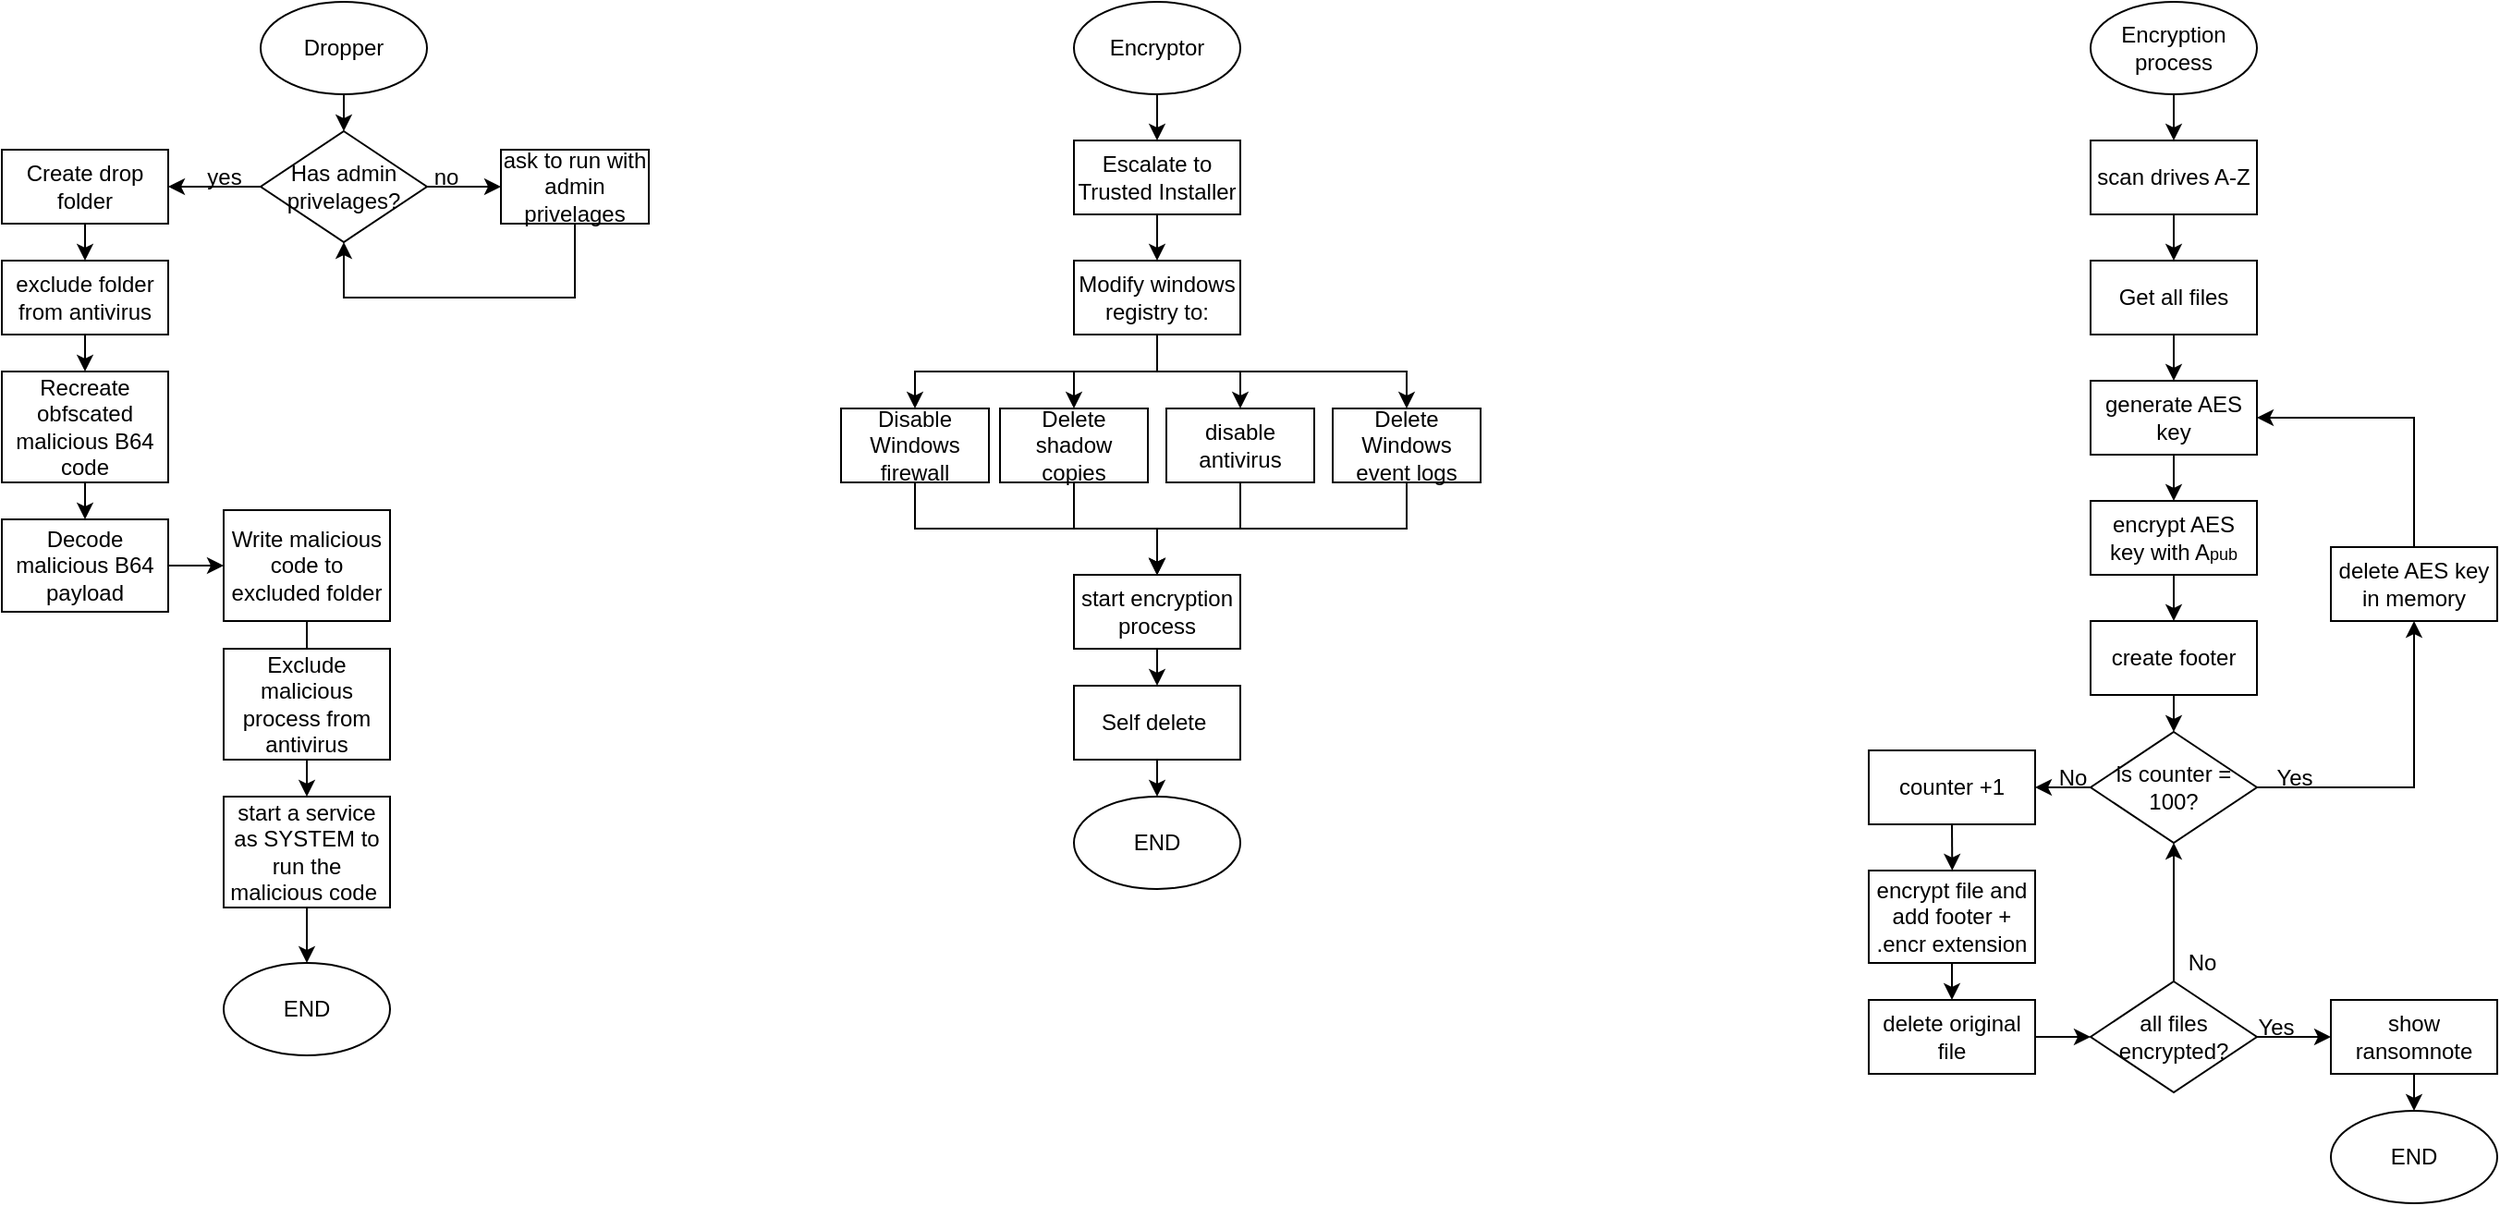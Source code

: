 <mxfile version="22.0.2" type="device">
  <diagram name="Page-1" id="B6ht7hdsYMJA1cn_7bjE">
    <mxGraphModel dx="2790" dy="932" grid="1" gridSize="10" guides="1" tooltips="1" connect="1" arrows="1" fold="1" page="1" pageScale="1" pageWidth="827" pageHeight="1169" math="0" shadow="0">
      <root>
        <mxCell id="0" />
        <mxCell id="1" parent="0" />
        <mxCell id="EMDbq6eZ5B8t_uPj6TfR-3" style="edgeStyle=orthogonalEdgeStyle;rounded=0;orthogonalLoop=1;jettySize=auto;html=1;exitX=0.5;exitY=1;exitDx=0;exitDy=0;entryX=0.5;entryY=0;entryDx=0;entryDy=0;" parent="1" source="EMDbq6eZ5B8t_uPj6TfR-1" target="EMDbq6eZ5B8t_uPj6TfR-2" edge="1">
          <mxGeometry relative="1" as="geometry" />
        </mxCell>
        <mxCell id="EMDbq6eZ5B8t_uPj6TfR-1" value="Dropper" style="ellipse;whiteSpace=wrap;html=1;" parent="1" vertex="1">
          <mxGeometry x="60" y="190" width="90" height="50" as="geometry" />
        </mxCell>
        <mxCell id="EMDbq6eZ5B8t_uPj6TfR-4" style="edgeStyle=orthogonalEdgeStyle;rounded=0;orthogonalLoop=1;jettySize=auto;html=1;exitX=1;exitY=0.5;exitDx=0;exitDy=0;entryX=0;entryY=0.5;entryDx=0;entryDy=0;" parent="1" source="EMDbq6eZ5B8t_uPj6TfR-2" target="EMDbq6eZ5B8t_uPj6TfR-5" edge="1">
          <mxGeometry relative="1" as="geometry">
            <mxPoint x="190" y="290" as="targetPoint" />
          </mxGeometry>
        </mxCell>
        <mxCell id="EMDbq6eZ5B8t_uPj6TfR-29" style="edgeStyle=orthogonalEdgeStyle;rounded=0;orthogonalLoop=1;jettySize=auto;html=1;exitX=0;exitY=0.5;exitDx=0;exitDy=0;entryX=1;entryY=0.5;entryDx=0;entryDy=0;" parent="1" source="EMDbq6eZ5B8t_uPj6TfR-2" target="EMDbq6eZ5B8t_uPj6TfR-12" edge="1">
          <mxGeometry relative="1" as="geometry">
            <mxPoint x="40" y="340" as="targetPoint" />
          </mxGeometry>
        </mxCell>
        <mxCell id="EMDbq6eZ5B8t_uPj6TfR-2" value="Has admin privelages?" style="rhombus;whiteSpace=wrap;html=1;" parent="1" vertex="1">
          <mxGeometry x="60" y="260" width="90" height="60" as="geometry" />
        </mxCell>
        <mxCell id="EMDbq6eZ5B8t_uPj6TfR-31" style="edgeStyle=orthogonalEdgeStyle;rounded=0;orthogonalLoop=1;jettySize=auto;html=1;exitX=0.5;exitY=1;exitDx=0;exitDy=0;entryX=0.5;entryY=1;entryDx=0;entryDy=0;" parent="1" source="EMDbq6eZ5B8t_uPj6TfR-5" target="EMDbq6eZ5B8t_uPj6TfR-2" edge="1">
          <mxGeometry relative="1" as="geometry">
            <Array as="points">
              <mxPoint x="230" y="350" />
              <mxPoint x="105" y="350" />
            </Array>
          </mxGeometry>
        </mxCell>
        <mxCell id="EMDbq6eZ5B8t_uPj6TfR-5" value="ask to run with admin privelages" style="rounded=0;whiteSpace=wrap;html=1;" parent="1" vertex="1">
          <mxGeometry x="190" y="270" width="80" height="40" as="geometry" />
        </mxCell>
        <mxCell id="EMDbq6eZ5B8t_uPj6TfR-7" value="no" style="text;html=1;align=center;verticalAlign=middle;resizable=0;points=[];autosize=1;strokeColor=none;fillColor=none;" parent="1" vertex="1">
          <mxGeometry x="140" y="270" width="40" height="30" as="geometry" />
        </mxCell>
        <mxCell id="EMDbq6eZ5B8t_uPj6TfR-9" value="yes" style="text;html=1;align=center;verticalAlign=middle;resizable=0;points=[];autosize=1;strokeColor=none;fillColor=none;" parent="1" vertex="1">
          <mxGeometry x="20" y="270" width="40" height="30" as="geometry" />
        </mxCell>
        <mxCell id="EMDbq6eZ5B8t_uPj6TfR-16" style="edgeStyle=orthogonalEdgeStyle;rounded=0;orthogonalLoop=1;jettySize=auto;html=1;exitX=0.5;exitY=1;exitDx=0;exitDy=0;entryX=0.5;entryY=0;entryDx=0;entryDy=0;" parent="1" source="EMDbq6eZ5B8t_uPj6TfR-12" target="EMDbq6eZ5B8t_uPj6TfR-15" edge="1">
          <mxGeometry relative="1" as="geometry" />
        </mxCell>
        <mxCell id="EMDbq6eZ5B8t_uPj6TfR-12" value="Create drop folder" style="rounded=0;whiteSpace=wrap;html=1;" parent="1" vertex="1">
          <mxGeometry x="-80" y="270" width="90" height="40" as="geometry" />
        </mxCell>
        <mxCell id="EMDbq6eZ5B8t_uPj6TfR-18" style="edgeStyle=orthogonalEdgeStyle;rounded=0;orthogonalLoop=1;jettySize=auto;html=1;exitX=0.5;exitY=1;exitDx=0;exitDy=0;entryX=0.5;entryY=0;entryDx=0;entryDy=0;" parent="1" source="EMDbq6eZ5B8t_uPj6TfR-15" target="EMDbq6eZ5B8t_uPj6TfR-17" edge="1">
          <mxGeometry relative="1" as="geometry" />
        </mxCell>
        <mxCell id="EMDbq6eZ5B8t_uPj6TfR-15" value="exclude folder from antivirus" style="rounded=0;whiteSpace=wrap;html=1;" parent="1" vertex="1">
          <mxGeometry x="-80" y="330" width="90" height="40" as="geometry" />
        </mxCell>
        <mxCell id="EMDbq6eZ5B8t_uPj6TfR-20" style="edgeStyle=orthogonalEdgeStyle;rounded=0;orthogonalLoop=1;jettySize=auto;html=1;exitX=0.5;exitY=1;exitDx=0;exitDy=0;entryX=0.5;entryY=0;entryDx=0;entryDy=0;" parent="1" source="EMDbq6eZ5B8t_uPj6TfR-17" target="EMDbq6eZ5B8t_uPj6TfR-19" edge="1">
          <mxGeometry relative="1" as="geometry" />
        </mxCell>
        <mxCell id="EMDbq6eZ5B8t_uPj6TfR-17" value="Recreate obfscated malicious B64 code" style="rounded=0;whiteSpace=wrap;html=1;" parent="1" vertex="1">
          <mxGeometry x="-80" y="390" width="90" height="60" as="geometry" />
        </mxCell>
        <mxCell id="EMDbq6eZ5B8t_uPj6TfR-33" style="edgeStyle=orthogonalEdgeStyle;rounded=0;orthogonalLoop=1;jettySize=auto;html=1;exitX=1;exitY=0.5;exitDx=0;exitDy=0;entryX=0;entryY=0.5;entryDx=0;entryDy=0;" parent="1" source="EMDbq6eZ5B8t_uPj6TfR-19" target="EMDbq6eZ5B8t_uPj6TfR-21" edge="1">
          <mxGeometry relative="1" as="geometry" />
        </mxCell>
        <mxCell id="EMDbq6eZ5B8t_uPj6TfR-19" value="Decode malicious B64 payload" style="rounded=0;whiteSpace=wrap;html=1;" parent="1" vertex="1">
          <mxGeometry x="-80" y="470" width="90" height="50" as="geometry" />
        </mxCell>
        <mxCell id="EMDbq6eZ5B8t_uPj6TfR-35" style="edgeStyle=orthogonalEdgeStyle;rounded=0;orthogonalLoop=1;jettySize=auto;html=1;exitX=0.5;exitY=1;exitDx=0;exitDy=0;entryX=0.5;entryY=0;entryDx=0;entryDy=0;" parent="1" source="EMDbq6eZ5B8t_uPj6TfR-21" target="EMDbq6eZ5B8t_uPj6TfR-23" edge="1">
          <mxGeometry relative="1" as="geometry" />
        </mxCell>
        <mxCell id="EMDbq6eZ5B8t_uPj6TfR-21" value="Write malicious code to excluded folder" style="rounded=0;whiteSpace=wrap;html=1;" parent="1" vertex="1">
          <mxGeometry x="40" y="465" width="90" height="60" as="geometry" />
        </mxCell>
        <mxCell id="EMDbq6eZ5B8t_uPj6TfR-27" style="edgeStyle=orthogonalEdgeStyle;rounded=0;orthogonalLoop=1;jettySize=auto;html=1;exitX=0.5;exitY=1;exitDx=0;exitDy=0;entryX=0.5;entryY=0;entryDx=0;entryDy=0;" parent="1" source="EMDbq6eZ5B8t_uPj6TfR-23" target="EMDbq6eZ5B8t_uPj6TfR-26" edge="1">
          <mxGeometry relative="1" as="geometry" />
        </mxCell>
        <mxCell id="EMDbq6eZ5B8t_uPj6TfR-23" value="start a service as SYSTEM to run the malicious code&amp;nbsp;" style="rounded=0;whiteSpace=wrap;html=1;" parent="1" vertex="1">
          <mxGeometry x="40" y="620" width="90" height="60" as="geometry" />
        </mxCell>
        <mxCell id="EMDbq6eZ5B8t_uPj6TfR-26" value="END" style="ellipse;whiteSpace=wrap;html=1;" parent="1" vertex="1">
          <mxGeometry x="40" y="710" width="90" height="50" as="geometry" />
        </mxCell>
        <mxCell id="_Mosl8-20uRBEXnwhEj4-1" value="Exclude malicious process from antivirus" style="rounded=0;whiteSpace=wrap;html=1;" vertex="1" parent="1">
          <mxGeometry x="40" y="540" width="90" height="60" as="geometry" />
        </mxCell>
        <mxCell id="_Mosl8-20uRBEXnwhEj4-2" style="edgeStyle=orthogonalEdgeStyle;rounded=0;orthogonalLoop=1;jettySize=auto;html=1;exitX=0.5;exitY=1;exitDx=0;exitDy=0;entryX=0.5;entryY=0;entryDx=0;entryDy=0;" edge="1" parent="1" source="_Mosl8-20uRBEXnwhEj4-3" target="_Mosl8-20uRBEXnwhEj4-5">
          <mxGeometry relative="1" as="geometry">
            <mxPoint x="545" y="265" as="targetPoint" />
          </mxGeometry>
        </mxCell>
        <mxCell id="_Mosl8-20uRBEXnwhEj4-3" value="Encryptor" style="ellipse;whiteSpace=wrap;html=1;" vertex="1" parent="1">
          <mxGeometry x="500" y="190" width="90" height="50" as="geometry" />
        </mxCell>
        <mxCell id="_Mosl8-20uRBEXnwhEj4-4" style="edgeStyle=orthogonalEdgeStyle;rounded=0;orthogonalLoop=1;jettySize=auto;html=1;exitX=0.5;exitY=1;exitDx=0;exitDy=0;entryX=0.5;entryY=0;entryDx=0;entryDy=0;" edge="1" parent="1" source="_Mosl8-20uRBEXnwhEj4-5" target="_Mosl8-20uRBEXnwhEj4-10">
          <mxGeometry relative="1" as="geometry" />
        </mxCell>
        <mxCell id="_Mosl8-20uRBEXnwhEj4-5" value="Escalate to Trusted Installer" style="rounded=0;whiteSpace=wrap;html=1;" vertex="1" parent="1">
          <mxGeometry x="500" y="265" width="90" height="40" as="geometry" />
        </mxCell>
        <mxCell id="_Mosl8-20uRBEXnwhEj4-6" style="edgeStyle=orthogonalEdgeStyle;rounded=0;orthogonalLoop=1;jettySize=auto;html=1;exitX=0.5;exitY=1;exitDx=0;exitDy=0;entryX=0.5;entryY=0;entryDx=0;entryDy=0;" edge="1" parent="1" source="_Mosl8-20uRBEXnwhEj4-10" target="_Mosl8-20uRBEXnwhEj4-12">
          <mxGeometry relative="1" as="geometry" />
        </mxCell>
        <mxCell id="_Mosl8-20uRBEXnwhEj4-7" style="edgeStyle=orthogonalEdgeStyle;rounded=0;orthogonalLoop=1;jettySize=auto;html=1;exitX=0.5;exitY=1;exitDx=0;exitDy=0;entryX=0.5;entryY=0;entryDx=0;entryDy=0;" edge="1" parent="1" source="_Mosl8-20uRBEXnwhEj4-10" target="_Mosl8-20uRBEXnwhEj4-18">
          <mxGeometry relative="1" as="geometry" />
        </mxCell>
        <mxCell id="_Mosl8-20uRBEXnwhEj4-8" style="edgeStyle=orthogonalEdgeStyle;rounded=0;orthogonalLoop=1;jettySize=auto;html=1;exitX=0.5;exitY=1;exitDx=0;exitDy=0;entryX=0.5;entryY=0;entryDx=0;entryDy=0;" edge="1" parent="1" source="_Mosl8-20uRBEXnwhEj4-10" target="_Mosl8-20uRBEXnwhEj4-14">
          <mxGeometry relative="1" as="geometry" />
        </mxCell>
        <mxCell id="_Mosl8-20uRBEXnwhEj4-9" style="edgeStyle=orthogonalEdgeStyle;rounded=0;orthogonalLoop=1;jettySize=auto;html=1;exitX=0.5;exitY=1;exitDx=0;exitDy=0;entryX=0.5;entryY=0;entryDx=0;entryDy=0;" edge="1" parent="1" source="_Mosl8-20uRBEXnwhEj4-10" target="_Mosl8-20uRBEXnwhEj4-16">
          <mxGeometry relative="1" as="geometry" />
        </mxCell>
        <mxCell id="_Mosl8-20uRBEXnwhEj4-10" value="Modify windows registry to:" style="rounded=0;whiteSpace=wrap;html=1;" vertex="1" parent="1">
          <mxGeometry x="500" y="330" width="90" height="40" as="geometry" />
        </mxCell>
        <mxCell id="_Mosl8-20uRBEXnwhEj4-11" style="edgeStyle=orthogonalEdgeStyle;rounded=0;orthogonalLoop=1;jettySize=auto;html=1;exitX=0.5;exitY=1;exitDx=0;exitDy=0;entryX=0.5;entryY=0;entryDx=0;entryDy=0;" edge="1" parent="1" source="_Mosl8-20uRBEXnwhEj4-12" target="_Mosl8-20uRBEXnwhEj4-20">
          <mxGeometry relative="1" as="geometry" />
        </mxCell>
        <mxCell id="_Mosl8-20uRBEXnwhEj4-12" value="Delete shadow copies" style="rounded=0;whiteSpace=wrap;html=1;" vertex="1" parent="1">
          <mxGeometry x="460" y="410" width="80" height="40" as="geometry" />
        </mxCell>
        <mxCell id="_Mosl8-20uRBEXnwhEj4-13" style="edgeStyle=orthogonalEdgeStyle;rounded=0;orthogonalLoop=1;jettySize=auto;html=1;exitX=0.5;exitY=1;exitDx=0;exitDy=0;entryX=0.5;entryY=0;entryDx=0;entryDy=0;" edge="1" parent="1" source="_Mosl8-20uRBEXnwhEj4-14" target="_Mosl8-20uRBEXnwhEj4-20">
          <mxGeometry relative="1" as="geometry" />
        </mxCell>
        <mxCell id="_Mosl8-20uRBEXnwhEj4-14" value="Disable Windows firewall" style="rounded=0;whiteSpace=wrap;html=1;" vertex="1" parent="1">
          <mxGeometry x="374" y="410" width="80" height="40" as="geometry" />
        </mxCell>
        <mxCell id="_Mosl8-20uRBEXnwhEj4-15" style="edgeStyle=orthogonalEdgeStyle;rounded=0;orthogonalLoop=1;jettySize=auto;html=1;exitX=0.5;exitY=1;exitDx=0;exitDy=0;entryX=0.5;entryY=0;entryDx=0;entryDy=0;" edge="1" parent="1" source="_Mosl8-20uRBEXnwhEj4-16" target="_Mosl8-20uRBEXnwhEj4-20">
          <mxGeometry relative="1" as="geometry" />
        </mxCell>
        <mxCell id="_Mosl8-20uRBEXnwhEj4-16" value="Delete Windows event logs" style="rounded=0;whiteSpace=wrap;html=1;" vertex="1" parent="1">
          <mxGeometry x="640" y="410" width="80" height="40" as="geometry" />
        </mxCell>
        <mxCell id="_Mosl8-20uRBEXnwhEj4-17" style="edgeStyle=orthogonalEdgeStyle;rounded=0;orthogonalLoop=1;jettySize=auto;html=1;exitX=0.5;exitY=1;exitDx=0;exitDy=0;entryX=0.5;entryY=0;entryDx=0;entryDy=0;" edge="1" parent="1" source="_Mosl8-20uRBEXnwhEj4-18" target="_Mosl8-20uRBEXnwhEj4-20">
          <mxGeometry relative="1" as="geometry" />
        </mxCell>
        <mxCell id="_Mosl8-20uRBEXnwhEj4-18" value="disable antivirus" style="rounded=0;whiteSpace=wrap;html=1;" vertex="1" parent="1">
          <mxGeometry x="550" y="410" width="80" height="40" as="geometry" />
        </mxCell>
        <mxCell id="_Mosl8-20uRBEXnwhEj4-19" style="edgeStyle=orthogonalEdgeStyle;rounded=0;orthogonalLoop=1;jettySize=auto;html=1;exitX=0.5;exitY=1;exitDx=0;exitDy=0;entryX=0.5;entryY=0;entryDx=0;entryDy=0;" edge="1" parent="1" source="_Mosl8-20uRBEXnwhEj4-20" target="_Mosl8-20uRBEXnwhEj4-22">
          <mxGeometry relative="1" as="geometry" />
        </mxCell>
        <mxCell id="_Mosl8-20uRBEXnwhEj4-20" value="start encryption process" style="rounded=0;whiteSpace=wrap;html=1;" vertex="1" parent="1">
          <mxGeometry x="500" y="500" width="90" height="40" as="geometry" />
        </mxCell>
        <mxCell id="_Mosl8-20uRBEXnwhEj4-21" style="edgeStyle=orthogonalEdgeStyle;rounded=0;orthogonalLoop=1;jettySize=auto;html=1;exitX=0.5;exitY=1;exitDx=0;exitDy=0;entryX=0.5;entryY=0;entryDx=0;entryDy=0;" edge="1" parent="1" source="_Mosl8-20uRBEXnwhEj4-22" target="_Mosl8-20uRBEXnwhEj4-23">
          <mxGeometry relative="1" as="geometry" />
        </mxCell>
        <mxCell id="_Mosl8-20uRBEXnwhEj4-22" value="Self delete&amp;nbsp;" style="rounded=0;whiteSpace=wrap;html=1;" vertex="1" parent="1">
          <mxGeometry x="500" y="560" width="90" height="40" as="geometry" />
        </mxCell>
        <mxCell id="_Mosl8-20uRBEXnwhEj4-23" value="END" style="ellipse;whiteSpace=wrap;html=1;" vertex="1" parent="1">
          <mxGeometry x="500" y="620" width="90" height="50" as="geometry" />
        </mxCell>
        <mxCell id="_Mosl8-20uRBEXnwhEj4-24" style="edgeStyle=orthogonalEdgeStyle;rounded=0;orthogonalLoop=1;jettySize=auto;html=1;exitX=0.5;exitY=1;exitDx=0;exitDy=0;entryX=0.5;entryY=0;entryDx=0;entryDy=0;" edge="1" parent="1" source="_Mosl8-20uRBEXnwhEj4-25" target="_Mosl8-20uRBEXnwhEj4-27">
          <mxGeometry relative="1" as="geometry" />
        </mxCell>
        <mxCell id="_Mosl8-20uRBEXnwhEj4-25" value="Encryption process" style="ellipse;whiteSpace=wrap;html=1;" vertex="1" parent="1">
          <mxGeometry x="1050" y="190" width="90" height="50" as="geometry" />
        </mxCell>
        <mxCell id="_Mosl8-20uRBEXnwhEj4-26" style="edgeStyle=orthogonalEdgeStyle;rounded=0;orthogonalLoop=1;jettySize=auto;html=1;exitX=0.5;exitY=1;exitDx=0;exitDy=0;entryX=0.5;entryY=0;entryDx=0;entryDy=0;" edge="1" parent="1" source="_Mosl8-20uRBEXnwhEj4-27" target="_Mosl8-20uRBEXnwhEj4-29">
          <mxGeometry relative="1" as="geometry" />
        </mxCell>
        <mxCell id="_Mosl8-20uRBEXnwhEj4-27" value="scan drives A-Z" style="rounded=0;whiteSpace=wrap;html=1;" vertex="1" parent="1">
          <mxGeometry x="1050" y="265" width="90" height="40" as="geometry" />
        </mxCell>
        <mxCell id="_Mosl8-20uRBEXnwhEj4-28" style="edgeStyle=orthogonalEdgeStyle;rounded=0;orthogonalLoop=1;jettySize=auto;html=1;exitX=0.5;exitY=1;exitDx=0;exitDy=0;entryX=0.5;entryY=0;entryDx=0;entryDy=0;" edge="1" parent="1" source="_Mosl8-20uRBEXnwhEj4-29" target="_Mosl8-20uRBEXnwhEj4-34">
          <mxGeometry relative="1" as="geometry" />
        </mxCell>
        <mxCell id="_Mosl8-20uRBEXnwhEj4-29" value="Get all files" style="rounded=0;whiteSpace=wrap;html=1;" vertex="1" parent="1">
          <mxGeometry x="1050" y="330" width="90" height="40" as="geometry" />
        </mxCell>
        <mxCell id="_Mosl8-20uRBEXnwhEj4-30" style="edgeStyle=orthogonalEdgeStyle;rounded=0;orthogonalLoop=1;jettySize=auto;html=1;exitX=0;exitY=0.5;exitDx=0;exitDy=0;entryX=1;entryY=0.5;entryDx=0;entryDy=0;" edge="1" parent="1" source="_Mosl8-20uRBEXnwhEj4-32" target="_Mosl8-20uRBEXnwhEj4-36">
          <mxGeometry relative="1" as="geometry" />
        </mxCell>
        <mxCell id="_Mosl8-20uRBEXnwhEj4-31" style="edgeStyle=orthogonalEdgeStyle;rounded=0;orthogonalLoop=1;jettySize=auto;html=1;exitX=1;exitY=0.5;exitDx=0;exitDy=0;entryX=0.5;entryY=1;entryDx=0;entryDy=0;" edge="1" parent="1" source="_Mosl8-20uRBEXnwhEj4-32" target="_Mosl8-20uRBEXnwhEj4-44">
          <mxGeometry relative="1" as="geometry" />
        </mxCell>
        <mxCell id="_Mosl8-20uRBEXnwhEj4-32" value="is counter = 100?" style="rhombus;whiteSpace=wrap;html=1;" vertex="1" parent="1">
          <mxGeometry x="1050" y="585" width="90" height="60" as="geometry" />
        </mxCell>
        <mxCell id="_Mosl8-20uRBEXnwhEj4-33" style="edgeStyle=orthogonalEdgeStyle;rounded=0;orthogonalLoop=1;jettySize=auto;html=1;exitX=0.5;exitY=1;exitDx=0;exitDy=0;entryX=0.5;entryY=0;entryDx=0;entryDy=0;" edge="1" parent="1" source="_Mosl8-20uRBEXnwhEj4-34" target="_Mosl8-20uRBEXnwhEj4-42">
          <mxGeometry relative="1" as="geometry">
            <mxPoint x="1094.667" y="455" as="targetPoint" />
          </mxGeometry>
        </mxCell>
        <mxCell id="_Mosl8-20uRBEXnwhEj4-34" value="generate AES key" style="rounded=0;whiteSpace=wrap;html=1;" vertex="1" parent="1">
          <mxGeometry x="1050" y="395" width="90" height="40" as="geometry" />
        </mxCell>
        <mxCell id="_Mosl8-20uRBEXnwhEj4-35" style="edgeStyle=orthogonalEdgeStyle;rounded=0;orthogonalLoop=1;jettySize=auto;html=1;exitX=0.5;exitY=1;exitDx=0;exitDy=0;" edge="1" parent="1" source="_Mosl8-20uRBEXnwhEj4-36">
          <mxGeometry relative="1" as="geometry">
            <mxPoint x="975.161" y="660.0" as="targetPoint" />
          </mxGeometry>
        </mxCell>
        <mxCell id="_Mosl8-20uRBEXnwhEj4-36" value="counter +1" style="rounded=0;whiteSpace=wrap;html=1;" vertex="1" parent="1">
          <mxGeometry x="930" y="595" width="90" height="40" as="geometry" />
        </mxCell>
        <mxCell id="_Mosl8-20uRBEXnwhEj4-37" style="edgeStyle=orthogonalEdgeStyle;rounded=0;orthogonalLoop=1;jettySize=auto;html=1;exitX=0.5;exitY=1;exitDx=0;exitDy=0;entryX=0.5;entryY=0;entryDx=0;entryDy=0;" edge="1" parent="1" source="_Mosl8-20uRBEXnwhEj4-38" target="_Mosl8-20uRBEXnwhEj4-32">
          <mxGeometry relative="1" as="geometry" />
        </mxCell>
        <mxCell id="_Mosl8-20uRBEXnwhEj4-38" value="create footer" style="rounded=0;whiteSpace=wrap;html=1;" vertex="1" parent="1">
          <mxGeometry x="1050" y="525" width="90" height="40" as="geometry" />
        </mxCell>
        <mxCell id="_Mosl8-20uRBEXnwhEj4-39" value="Yes" style="text;html=1;align=center;verticalAlign=middle;resizable=0;points=[];autosize=1;strokeColor=none;fillColor=none;" vertex="1" parent="1">
          <mxGeometry x="1140" y="595" width="40" height="30" as="geometry" />
        </mxCell>
        <mxCell id="_Mosl8-20uRBEXnwhEj4-40" value="No" style="text;html=1;align=center;verticalAlign=middle;resizable=0;points=[];autosize=1;strokeColor=none;fillColor=none;" vertex="1" parent="1">
          <mxGeometry x="1020" y="595" width="40" height="30" as="geometry" />
        </mxCell>
        <mxCell id="_Mosl8-20uRBEXnwhEj4-41" style="edgeStyle=orthogonalEdgeStyle;rounded=0;orthogonalLoop=1;jettySize=auto;html=1;exitX=0.5;exitY=1;exitDx=0;exitDy=0;entryX=0.5;entryY=0;entryDx=0;entryDy=0;" edge="1" parent="1" source="_Mosl8-20uRBEXnwhEj4-42" target="_Mosl8-20uRBEXnwhEj4-38">
          <mxGeometry relative="1" as="geometry" />
        </mxCell>
        <mxCell id="_Mosl8-20uRBEXnwhEj4-42" value="encrypt AES key with A&lt;font style=&quot;font-size: 9px;&quot;&gt;pub&lt;/font&gt;" style="rounded=0;whiteSpace=wrap;html=1;" vertex="1" parent="1">
          <mxGeometry x="1050" y="460" width="90" height="40" as="geometry" />
        </mxCell>
        <mxCell id="_Mosl8-20uRBEXnwhEj4-43" style="edgeStyle=orthogonalEdgeStyle;rounded=0;orthogonalLoop=1;jettySize=auto;html=1;exitX=0.5;exitY=0;exitDx=0;exitDy=0;entryX=1;entryY=0.5;entryDx=0;entryDy=0;" edge="1" parent="1" source="_Mosl8-20uRBEXnwhEj4-44" target="_Mosl8-20uRBEXnwhEj4-34">
          <mxGeometry relative="1" as="geometry" />
        </mxCell>
        <mxCell id="_Mosl8-20uRBEXnwhEj4-44" value="delete AES key in memory" style="rounded=0;whiteSpace=wrap;html=1;" vertex="1" parent="1">
          <mxGeometry x="1180" y="485" width="90" height="40" as="geometry" />
        </mxCell>
        <mxCell id="_Mosl8-20uRBEXnwhEj4-45" style="edgeStyle=orthogonalEdgeStyle;rounded=0;orthogonalLoop=1;jettySize=auto;html=1;exitX=0.5;exitY=1;exitDx=0;exitDy=0;entryX=0.5;entryY=0;entryDx=0;entryDy=0;" edge="1" parent="1" source="_Mosl8-20uRBEXnwhEj4-46" target="_Mosl8-20uRBEXnwhEj4-48">
          <mxGeometry relative="1" as="geometry" />
        </mxCell>
        <mxCell id="_Mosl8-20uRBEXnwhEj4-46" value="encrypt file and add footer + .encr extension" style="rounded=0;whiteSpace=wrap;html=1;" vertex="1" parent="1">
          <mxGeometry x="930" y="660" width="90" height="50" as="geometry" />
        </mxCell>
        <mxCell id="_Mosl8-20uRBEXnwhEj4-47" style="edgeStyle=orthogonalEdgeStyle;rounded=0;orthogonalLoop=1;jettySize=auto;html=1;exitX=1;exitY=0.5;exitDx=0;exitDy=0;entryX=0;entryY=0.5;entryDx=0;entryDy=0;" edge="1" parent="1" source="_Mosl8-20uRBEXnwhEj4-48" target="_Mosl8-20uRBEXnwhEj4-51">
          <mxGeometry relative="1" as="geometry" />
        </mxCell>
        <mxCell id="_Mosl8-20uRBEXnwhEj4-48" value="delete original file" style="rounded=0;whiteSpace=wrap;html=1;" vertex="1" parent="1">
          <mxGeometry x="930" y="730" width="90" height="40" as="geometry" />
        </mxCell>
        <mxCell id="_Mosl8-20uRBEXnwhEj4-49" style="edgeStyle=orthogonalEdgeStyle;rounded=0;orthogonalLoop=1;jettySize=auto;html=1;exitX=0.5;exitY=0;exitDx=0;exitDy=0;entryX=0.5;entryY=1;entryDx=0;entryDy=0;" edge="1" parent="1" source="_Mosl8-20uRBEXnwhEj4-51" target="_Mosl8-20uRBEXnwhEj4-32">
          <mxGeometry relative="1" as="geometry" />
        </mxCell>
        <mxCell id="_Mosl8-20uRBEXnwhEj4-50" style="edgeStyle=orthogonalEdgeStyle;rounded=0;orthogonalLoop=1;jettySize=auto;html=1;exitX=1;exitY=0.5;exitDx=0;exitDy=0;entryX=0;entryY=0.5;entryDx=0;entryDy=0;" edge="1" parent="1" source="_Mosl8-20uRBEXnwhEj4-51" target="_Mosl8-20uRBEXnwhEj4-56">
          <mxGeometry relative="1" as="geometry">
            <mxPoint x="1180" y="750" as="targetPoint" />
          </mxGeometry>
        </mxCell>
        <mxCell id="_Mosl8-20uRBEXnwhEj4-51" value="all files encrypted?" style="rhombus;whiteSpace=wrap;html=1;" vertex="1" parent="1">
          <mxGeometry x="1050" y="720" width="90" height="60" as="geometry" />
        </mxCell>
        <mxCell id="_Mosl8-20uRBEXnwhEj4-52" value="END" style="ellipse;whiteSpace=wrap;html=1;" vertex="1" parent="1">
          <mxGeometry x="1180" y="790" width="90" height="50" as="geometry" />
        </mxCell>
        <mxCell id="_Mosl8-20uRBEXnwhEj4-53" value="No" style="text;html=1;align=center;verticalAlign=middle;resizable=0;points=[];autosize=1;strokeColor=none;fillColor=none;" vertex="1" parent="1">
          <mxGeometry x="1090" y="695" width="40" height="30" as="geometry" />
        </mxCell>
        <mxCell id="_Mosl8-20uRBEXnwhEj4-54" value="Yes" style="text;html=1;align=center;verticalAlign=middle;resizable=0;points=[];autosize=1;strokeColor=none;fillColor=none;" vertex="1" parent="1">
          <mxGeometry x="1130" y="730" width="40" height="30" as="geometry" />
        </mxCell>
        <mxCell id="_Mosl8-20uRBEXnwhEj4-55" style="edgeStyle=orthogonalEdgeStyle;rounded=0;orthogonalLoop=1;jettySize=auto;html=1;exitX=0.5;exitY=1;exitDx=0;exitDy=0;entryX=0.5;entryY=0;entryDx=0;entryDy=0;" edge="1" parent="1" source="_Mosl8-20uRBEXnwhEj4-56" target="_Mosl8-20uRBEXnwhEj4-52">
          <mxGeometry relative="1" as="geometry" />
        </mxCell>
        <mxCell id="_Mosl8-20uRBEXnwhEj4-56" value="show ransomnote" style="rounded=0;whiteSpace=wrap;html=1;" vertex="1" parent="1">
          <mxGeometry x="1180" y="730" width="90" height="40" as="geometry" />
        </mxCell>
      </root>
    </mxGraphModel>
  </diagram>
</mxfile>
